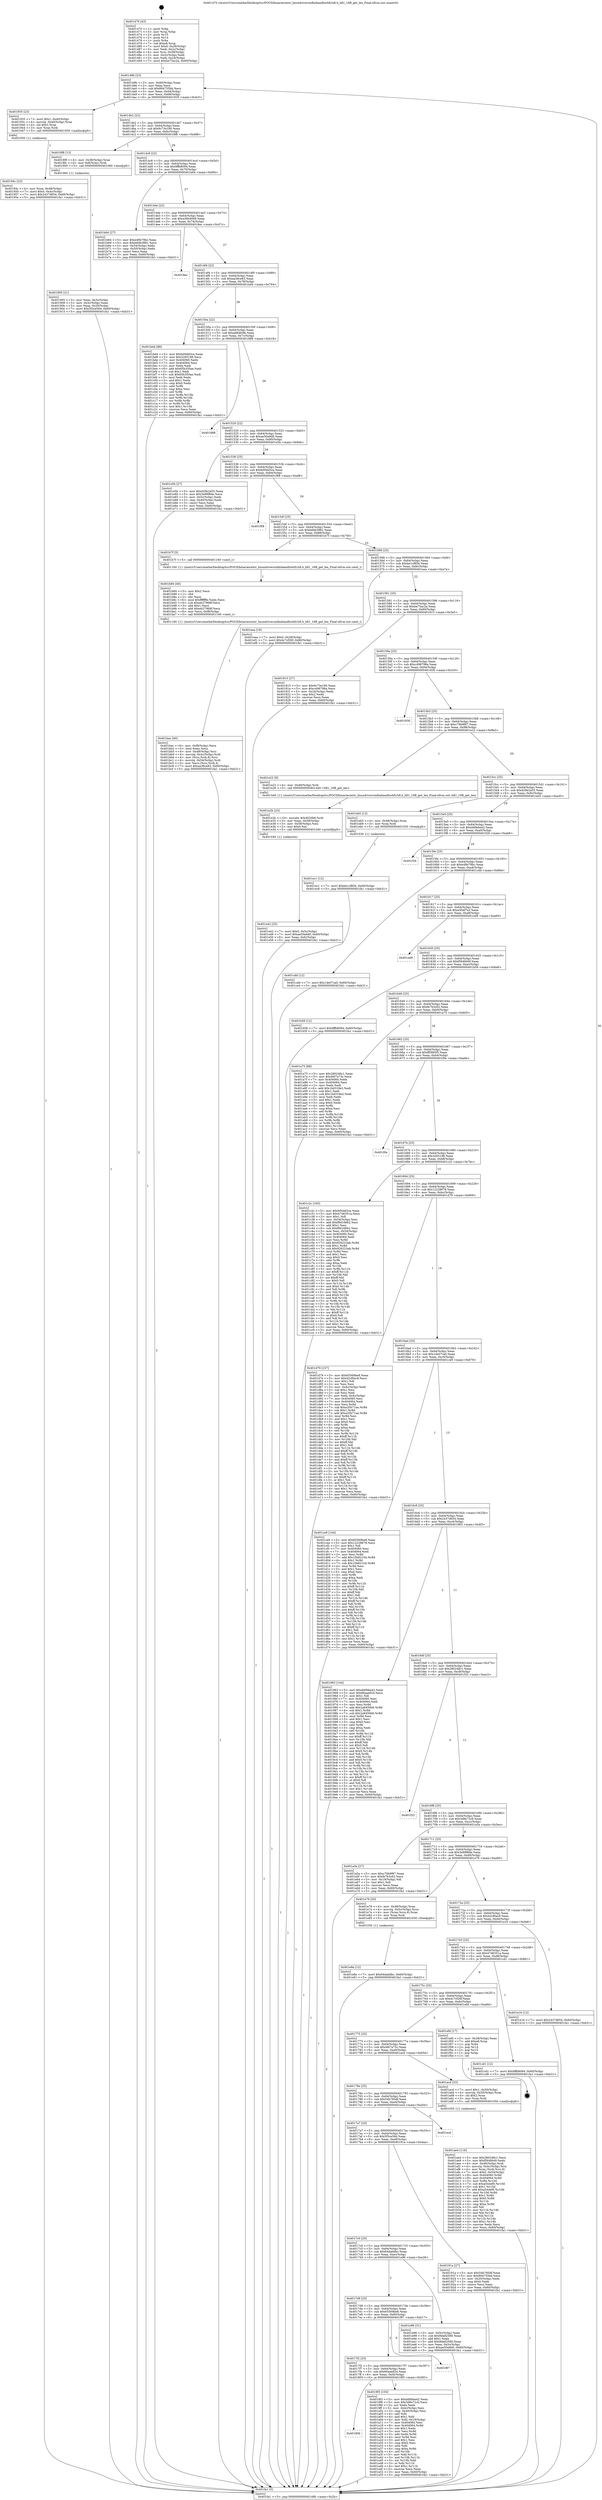 digraph "0x401470" {
  label = "0x401470 (/mnt/c/Users/mathe/Desktop/tcc/POCII/binaries/extr_linuxdriversinfinibandhwhfi1hfi.h_hfi1_16B_get_len_Final-ollvm.out::main(0))"
  labelloc = "t"
  node[shape=record]

  Entry [label="",width=0.3,height=0.3,shape=circle,fillcolor=black,style=filled]
  "0x40149b" [label="{
     0x40149b [23]\l
     | [instrs]\l
     &nbsp;&nbsp;0x40149b \<+3\>: mov -0x60(%rbp),%eax\l
     &nbsp;&nbsp;0x40149e \<+2\>: mov %eax,%ecx\l
     &nbsp;&nbsp;0x4014a0 \<+6\>: sub $0x894755bb,%ecx\l
     &nbsp;&nbsp;0x4014a6 \<+3\>: mov %eax,-0x64(%rbp)\l
     &nbsp;&nbsp;0x4014a9 \<+3\>: mov %ecx,-0x68(%rbp)\l
     &nbsp;&nbsp;0x4014ac \<+6\>: je 0000000000401935 \<main+0x4c5\>\l
  }"]
  "0x401935" [label="{
     0x401935 [23]\l
     | [instrs]\l
     &nbsp;&nbsp;0x401935 \<+7\>: movl $0x1,-0x40(%rbp)\l
     &nbsp;&nbsp;0x40193c \<+4\>: movslq -0x40(%rbp),%rax\l
     &nbsp;&nbsp;0x401940 \<+4\>: shl $0x3,%rax\l
     &nbsp;&nbsp;0x401944 \<+3\>: mov %rax,%rdi\l
     &nbsp;&nbsp;0x401947 \<+5\>: call 0000000000401050 \<malloc@plt\>\l
     | [calls]\l
     &nbsp;&nbsp;0x401050 \{1\} (unknown)\l
  }"]
  "0x4014b2" [label="{
     0x4014b2 [22]\l
     | [instrs]\l
     &nbsp;&nbsp;0x4014b2 \<+5\>: jmp 00000000004014b7 \<main+0x47\>\l
     &nbsp;&nbsp;0x4014b7 \<+3\>: mov -0x64(%rbp),%eax\l
     &nbsp;&nbsp;0x4014ba \<+5\>: sub $0x9c73e180,%eax\l
     &nbsp;&nbsp;0x4014bf \<+3\>: mov %eax,-0x6c(%rbp)\l
     &nbsp;&nbsp;0x4014c2 \<+6\>: je 00000000004018f8 \<main+0x488\>\l
  }"]
  Exit [label="",width=0.3,height=0.3,shape=circle,fillcolor=black,style=filled,peripheries=2]
  "0x4018f8" [label="{
     0x4018f8 [13]\l
     | [instrs]\l
     &nbsp;&nbsp;0x4018f8 \<+4\>: mov -0x38(%rbp),%rax\l
     &nbsp;&nbsp;0x4018fc \<+4\>: mov 0x8(%rax),%rdi\l
     &nbsp;&nbsp;0x401900 \<+5\>: call 0000000000401060 \<atoi@plt\>\l
     | [calls]\l
     &nbsp;&nbsp;0x401060 \{1\} (unknown)\l
  }"]
  "0x4014c8" [label="{
     0x4014c8 [22]\l
     | [instrs]\l
     &nbsp;&nbsp;0x4014c8 \<+5\>: jmp 00000000004014cd \<main+0x5d\>\l
     &nbsp;&nbsp;0x4014cd \<+3\>: mov -0x64(%rbp),%eax\l
     &nbsp;&nbsp;0x4014d0 \<+5\>: sub $0x9ffb8094,%eax\l
     &nbsp;&nbsp;0x4014d5 \<+3\>: mov %eax,-0x70(%rbp)\l
     &nbsp;&nbsp;0x4014d8 \<+6\>: je 0000000000401b64 \<main+0x6f4\>\l
  }"]
  "0x401ec1" [label="{
     0x401ec1 [12]\l
     | [instrs]\l
     &nbsp;&nbsp;0x401ec1 \<+7\>: movl $0xbe1cf85b,-0x60(%rbp)\l
     &nbsp;&nbsp;0x401ec8 \<+5\>: jmp 0000000000401fa1 \<main+0xb31\>\l
  }"]
  "0x401b64" [label="{
     0x401b64 [27]\l
     | [instrs]\l
     &nbsp;&nbsp;0x401b64 \<+5\>: mov $0xe49b79bc,%eax\l
     &nbsp;&nbsp;0x401b69 \<+5\>: mov $0xb84b3881,%ecx\l
     &nbsp;&nbsp;0x401b6e \<+3\>: mov -0x54(%rbp),%edx\l
     &nbsp;&nbsp;0x401b71 \<+3\>: cmp -0x50(%rbp),%edx\l
     &nbsp;&nbsp;0x401b74 \<+3\>: cmovl %ecx,%eax\l
     &nbsp;&nbsp;0x401b77 \<+3\>: mov %eax,-0x60(%rbp)\l
     &nbsp;&nbsp;0x401b7a \<+5\>: jmp 0000000000401fa1 \<main+0xb31\>\l
  }"]
  "0x4014de" [label="{
     0x4014de [22]\l
     | [instrs]\l
     &nbsp;&nbsp;0x4014de \<+5\>: jmp 00000000004014e3 \<main+0x73\>\l
     &nbsp;&nbsp;0x4014e3 \<+3\>: mov -0x64(%rbp),%eax\l
     &nbsp;&nbsp;0x4014e6 \<+5\>: sub $0xa36b4949,%eax\l
     &nbsp;&nbsp;0x4014eb \<+3\>: mov %eax,-0x74(%rbp)\l
     &nbsp;&nbsp;0x4014ee \<+6\>: je 00000000004018ec \<main+0x47c\>\l
  }"]
  "0x401e8a" [label="{
     0x401e8a [12]\l
     | [instrs]\l
     &nbsp;&nbsp;0x401e8a \<+7\>: movl $0x64daddbc,-0x60(%rbp)\l
     &nbsp;&nbsp;0x401e91 \<+5\>: jmp 0000000000401fa1 \<main+0xb31\>\l
  }"]
  "0x4018ec" [label="{
     0x4018ec\l
  }", style=dashed]
  "0x4014f4" [label="{
     0x4014f4 [22]\l
     | [instrs]\l
     &nbsp;&nbsp;0x4014f4 \<+5\>: jmp 00000000004014f9 \<main+0x89\>\l
     &nbsp;&nbsp;0x4014f9 \<+3\>: mov -0x64(%rbp),%eax\l
     &nbsp;&nbsp;0x4014fc \<+5\>: sub $0xaa38ce83,%eax\l
     &nbsp;&nbsp;0x401501 \<+3\>: mov %eax,-0x78(%rbp)\l
     &nbsp;&nbsp;0x401504 \<+6\>: je 0000000000401bd4 \<main+0x764\>\l
  }"]
  "0x401e42" [label="{
     0x401e42 [25]\l
     | [instrs]\l
     &nbsp;&nbsp;0x401e42 \<+7\>: movl $0x0,-0x5c(%rbp)\l
     &nbsp;&nbsp;0x401e49 \<+7\>: movl $0xae50a9d0,-0x60(%rbp)\l
     &nbsp;&nbsp;0x401e50 \<+6\>: mov %eax,-0xfc(%rbp)\l
     &nbsp;&nbsp;0x401e56 \<+5\>: jmp 0000000000401fa1 \<main+0xb31\>\l
  }"]
  "0x401bd4" [label="{
     0x401bd4 [88]\l
     | [instrs]\l
     &nbsp;&nbsp;0x401bd4 \<+5\>: mov $0xb00dd3ce,%eax\l
     &nbsp;&nbsp;0x401bd9 \<+5\>: mov $0x3265198,%ecx\l
     &nbsp;&nbsp;0x401bde \<+7\>: mov 0x404060,%edx\l
     &nbsp;&nbsp;0x401be5 \<+7\>: mov 0x404064,%esi\l
     &nbsp;&nbsp;0x401bec \<+2\>: mov %edx,%edi\l
     &nbsp;&nbsp;0x401bee \<+6\>: add $0x65b350ae,%edi\l
     &nbsp;&nbsp;0x401bf4 \<+3\>: sub $0x1,%edi\l
     &nbsp;&nbsp;0x401bf7 \<+6\>: sub $0x65b350ae,%edi\l
     &nbsp;&nbsp;0x401bfd \<+3\>: imul %edi,%edx\l
     &nbsp;&nbsp;0x401c00 \<+3\>: and $0x1,%edx\l
     &nbsp;&nbsp;0x401c03 \<+3\>: cmp $0x0,%edx\l
     &nbsp;&nbsp;0x401c06 \<+4\>: sete %r8b\l
     &nbsp;&nbsp;0x401c0a \<+3\>: cmp $0xa,%esi\l
     &nbsp;&nbsp;0x401c0d \<+4\>: setl %r9b\l
     &nbsp;&nbsp;0x401c11 \<+3\>: mov %r8b,%r10b\l
     &nbsp;&nbsp;0x401c14 \<+3\>: and %r9b,%r10b\l
     &nbsp;&nbsp;0x401c17 \<+3\>: xor %r9b,%r8b\l
     &nbsp;&nbsp;0x401c1a \<+3\>: or %r8b,%r10b\l
     &nbsp;&nbsp;0x401c1d \<+4\>: test $0x1,%r10b\l
     &nbsp;&nbsp;0x401c21 \<+3\>: cmovne %ecx,%eax\l
     &nbsp;&nbsp;0x401c24 \<+3\>: mov %eax,-0x60(%rbp)\l
     &nbsp;&nbsp;0x401c27 \<+5\>: jmp 0000000000401fa1 \<main+0xb31\>\l
  }"]
  "0x40150a" [label="{
     0x40150a [22]\l
     | [instrs]\l
     &nbsp;&nbsp;0x40150a \<+5\>: jmp 000000000040150f \<main+0x9f\>\l
     &nbsp;&nbsp;0x40150f \<+3\>: mov -0x64(%rbp),%eax\l
     &nbsp;&nbsp;0x401512 \<+5\>: sub $0xad84fc9b,%eax\l
     &nbsp;&nbsp;0x401517 \<+3\>: mov %eax,-0x7c(%rbp)\l
     &nbsp;&nbsp;0x40151a \<+6\>: je 0000000000401888 \<main+0x418\>\l
  }"]
  "0x401e2b" [label="{
     0x401e2b [23]\l
     | [instrs]\l
     &nbsp;&nbsp;0x401e2b \<+10\>: movabs $0x4020b6,%rdi\l
     &nbsp;&nbsp;0x401e35 \<+3\>: mov %eax,-0x58(%rbp)\l
     &nbsp;&nbsp;0x401e38 \<+3\>: mov -0x58(%rbp),%esi\l
     &nbsp;&nbsp;0x401e3b \<+2\>: mov $0x0,%al\l
     &nbsp;&nbsp;0x401e3d \<+5\>: call 0000000000401040 \<printf@plt\>\l
     | [calls]\l
     &nbsp;&nbsp;0x401040 \{1\} (unknown)\l
  }"]
  "0x401888" [label="{
     0x401888\l
  }", style=dashed]
  "0x401520" [label="{
     0x401520 [22]\l
     | [instrs]\l
     &nbsp;&nbsp;0x401520 \<+5\>: jmp 0000000000401525 \<main+0xb5\>\l
     &nbsp;&nbsp;0x401525 \<+3\>: mov -0x64(%rbp),%eax\l
     &nbsp;&nbsp;0x401528 \<+5\>: sub $0xae50a9d0,%eax\l
     &nbsp;&nbsp;0x40152d \<+3\>: mov %eax,-0x80(%rbp)\l
     &nbsp;&nbsp;0x401530 \<+6\>: je 0000000000401e5b \<main+0x9eb\>\l
  }"]
  "0x401bac" [label="{
     0x401bac [40]\l
     | [instrs]\l
     &nbsp;&nbsp;0x401bac \<+6\>: mov -0xf8(%rbp),%ecx\l
     &nbsp;&nbsp;0x401bb2 \<+3\>: imul %eax,%ecx\l
     &nbsp;&nbsp;0x401bb5 \<+4\>: mov -0x48(%rbp),%rsi\l
     &nbsp;&nbsp;0x401bb9 \<+4\>: movslq -0x4c(%rbp),%rdi\l
     &nbsp;&nbsp;0x401bbd \<+4\>: mov (%rsi,%rdi,8),%rsi\l
     &nbsp;&nbsp;0x401bc1 \<+4\>: movslq -0x54(%rbp),%rdi\l
     &nbsp;&nbsp;0x401bc5 \<+3\>: mov %ecx,(%rsi,%rdi,4)\l
     &nbsp;&nbsp;0x401bc8 \<+7\>: movl $0xaa38ce83,-0x60(%rbp)\l
     &nbsp;&nbsp;0x401bcf \<+5\>: jmp 0000000000401fa1 \<main+0xb31\>\l
  }"]
  "0x401e5b" [label="{
     0x401e5b [27]\l
     | [instrs]\l
     &nbsp;&nbsp;0x401e5b \<+5\>: mov $0xd29e2a55,%eax\l
     &nbsp;&nbsp;0x401e60 \<+5\>: mov $0x3e99f8de,%ecx\l
     &nbsp;&nbsp;0x401e65 \<+3\>: mov -0x5c(%rbp),%edx\l
     &nbsp;&nbsp;0x401e68 \<+3\>: cmp -0x40(%rbp),%edx\l
     &nbsp;&nbsp;0x401e6b \<+3\>: cmovl %ecx,%eax\l
     &nbsp;&nbsp;0x401e6e \<+3\>: mov %eax,-0x60(%rbp)\l
     &nbsp;&nbsp;0x401e71 \<+5\>: jmp 0000000000401fa1 \<main+0xb31\>\l
  }"]
  "0x401536" [label="{
     0x401536 [25]\l
     | [instrs]\l
     &nbsp;&nbsp;0x401536 \<+5\>: jmp 000000000040153b \<main+0xcb\>\l
     &nbsp;&nbsp;0x40153b \<+3\>: mov -0x64(%rbp),%eax\l
     &nbsp;&nbsp;0x40153e \<+5\>: sub $0xb00dd3ce,%eax\l
     &nbsp;&nbsp;0x401543 \<+6\>: mov %eax,-0x84(%rbp)\l
     &nbsp;&nbsp;0x401549 \<+6\>: je 0000000000401f68 \<main+0xaf8\>\l
  }"]
  "0x401b84" [label="{
     0x401b84 [40]\l
     | [instrs]\l
     &nbsp;&nbsp;0x401b84 \<+5\>: mov $0x2,%ecx\l
     &nbsp;&nbsp;0x401b89 \<+1\>: cltd\l
     &nbsp;&nbsp;0x401b8a \<+2\>: idiv %ecx\l
     &nbsp;&nbsp;0x401b8c \<+6\>: imul $0xfffffffe,%edx,%ecx\l
     &nbsp;&nbsp;0x401b92 \<+6\>: sub $0xeb27968f,%ecx\l
     &nbsp;&nbsp;0x401b98 \<+3\>: add $0x1,%ecx\l
     &nbsp;&nbsp;0x401b9b \<+6\>: add $0xeb27968f,%ecx\l
     &nbsp;&nbsp;0x401ba1 \<+6\>: mov %ecx,-0xf8(%rbp)\l
     &nbsp;&nbsp;0x401ba7 \<+5\>: call 0000000000401160 \<next_i\>\l
     | [calls]\l
     &nbsp;&nbsp;0x401160 \{1\} (/mnt/c/Users/mathe/Desktop/tcc/POCII/binaries/extr_linuxdriversinfinibandhwhfi1hfi.h_hfi1_16B_get_len_Final-ollvm.out::next_i)\l
  }"]
  "0x401f68" [label="{
     0x401f68\l
  }", style=dashed]
  "0x40154f" [label="{
     0x40154f [25]\l
     | [instrs]\l
     &nbsp;&nbsp;0x40154f \<+5\>: jmp 0000000000401554 \<main+0xe4\>\l
     &nbsp;&nbsp;0x401554 \<+3\>: mov -0x64(%rbp),%eax\l
     &nbsp;&nbsp;0x401557 \<+5\>: sub $0xb84b3881,%eax\l
     &nbsp;&nbsp;0x40155c \<+6\>: mov %eax,-0x88(%rbp)\l
     &nbsp;&nbsp;0x401562 \<+6\>: je 0000000000401b7f \<main+0x70f\>\l
  }"]
  "0x401ae4" [label="{
     0x401ae4 [116]\l
     | [instrs]\l
     &nbsp;&nbsp;0x401ae4 \<+5\>: mov $0x280248c1,%ecx\l
     &nbsp;&nbsp;0x401ae9 \<+5\>: mov $0xf564fd49,%edx\l
     &nbsp;&nbsp;0x401aee \<+4\>: mov -0x48(%rbp),%rdi\l
     &nbsp;&nbsp;0x401af2 \<+4\>: movslq -0x4c(%rbp),%rsi\l
     &nbsp;&nbsp;0x401af6 \<+4\>: mov %rax,(%rdi,%rsi,8)\l
     &nbsp;&nbsp;0x401afa \<+7\>: movl $0x0,-0x54(%rbp)\l
     &nbsp;&nbsp;0x401b01 \<+8\>: mov 0x404060,%r8d\l
     &nbsp;&nbsp;0x401b09 \<+8\>: mov 0x404064,%r9d\l
     &nbsp;&nbsp;0x401b11 \<+3\>: mov %r8d,%r10d\l
     &nbsp;&nbsp;0x401b14 \<+7\>: sub $0xa544ef0,%r10d\l
     &nbsp;&nbsp;0x401b1b \<+4\>: sub $0x1,%r10d\l
     &nbsp;&nbsp;0x401b1f \<+7\>: add $0xa544ef0,%r10d\l
     &nbsp;&nbsp;0x401b26 \<+4\>: imul %r10d,%r8d\l
     &nbsp;&nbsp;0x401b2a \<+4\>: and $0x1,%r8d\l
     &nbsp;&nbsp;0x401b2e \<+4\>: cmp $0x0,%r8d\l
     &nbsp;&nbsp;0x401b32 \<+4\>: sete %r11b\l
     &nbsp;&nbsp;0x401b36 \<+4\>: cmp $0xa,%r9d\l
     &nbsp;&nbsp;0x401b3a \<+3\>: setl %bl\l
     &nbsp;&nbsp;0x401b3d \<+3\>: mov %r11b,%r14b\l
     &nbsp;&nbsp;0x401b40 \<+3\>: and %bl,%r14b\l
     &nbsp;&nbsp;0x401b43 \<+3\>: xor %bl,%r11b\l
     &nbsp;&nbsp;0x401b46 \<+3\>: or %r11b,%r14b\l
     &nbsp;&nbsp;0x401b49 \<+4\>: test $0x1,%r14b\l
     &nbsp;&nbsp;0x401b4d \<+3\>: cmovne %edx,%ecx\l
     &nbsp;&nbsp;0x401b50 \<+3\>: mov %ecx,-0x60(%rbp)\l
     &nbsp;&nbsp;0x401b53 \<+5\>: jmp 0000000000401fa1 \<main+0xb31\>\l
  }"]
  "0x401b7f" [label="{
     0x401b7f [5]\l
     | [instrs]\l
     &nbsp;&nbsp;0x401b7f \<+5\>: call 0000000000401160 \<next_i\>\l
     | [calls]\l
     &nbsp;&nbsp;0x401160 \{1\} (/mnt/c/Users/mathe/Desktop/tcc/POCII/binaries/extr_linuxdriversinfinibandhwhfi1hfi.h_hfi1_16B_get_len_Final-ollvm.out::next_i)\l
  }"]
  "0x401568" [label="{
     0x401568 [25]\l
     | [instrs]\l
     &nbsp;&nbsp;0x401568 \<+5\>: jmp 000000000040156d \<main+0xfd\>\l
     &nbsp;&nbsp;0x40156d \<+3\>: mov -0x64(%rbp),%eax\l
     &nbsp;&nbsp;0x401570 \<+5\>: sub $0xbe1cf85b,%eax\l
     &nbsp;&nbsp;0x401575 \<+6\>: mov %eax,-0x8c(%rbp)\l
     &nbsp;&nbsp;0x40157b \<+6\>: je 0000000000401eea \<main+0xa7a\>\l
  }"]
  "0x40180b" [label="{
     0x40180b\l
  }", style=dashed]
  "0x401eea" [label="{
     0x401eea [19]\l
     | [instrs]\l
     &nbsp;&nbsp;0x401eea \<+7\>: movl $0x0,-0x28(%rbp)\l
     &nbsp;&nbsp;0x401ef1 \<+7\>: movl $0x4c7cf26f,-0x60(%rbp)\l
     &nbsp;&nbsp;0x401ef8 \<+5\>: jmp 0000000000401fa1 \<main+0xb31\>\l
  }"]
  "0x401581" [label="{
     0x401581 [25]\l
     | [instrs]\l
     &nbsp;&nbsp;0x401581 \<+5\>: jmp 0000000000401586 \<main+0x116\>\l
     &nbsp;&nbsp;0x401586 \<+3\>: mov -0x64(%rbp),%eax\l
     &nbsp;&nbsp;0x401589 \<+5\>: sub $0xbe75ac2a,%eax\l
     &nbsp;&nbsp;0x40158e \<+6\>: mov %eax,-0x90(%rbp)\l
     &nbsp;&nbsp;0x401594 \<+6\>: je 0000000000401815 \<main+0x3a5\>\l
  }"]
  "0x4019f3" [label="{
     0x4019f3 [103]\l
     | [instrs]\l
     &nbsp;&nbsp;0x4019f3 \<+5\>: mov $0xdd0bbe42,%eax\l
     &nbsp;&nbsp;0x4019f8 \<+5\>: mov $0x3d8e72cb,%ecx\l
     &nbsp;&nbsp;0x4019fd \<+2\>: xor %edx,%edx\l
     &nbsp;&nbsp;0x4019ff \<+3\>: mov -0x4c(%rbp),%esi\l
     &nbsp;&nbsp;0x401a02 \<+3\>: cmp -0x40(%rbp),%esi\l
     &nbsp;&nbsp;0x401a05 \<+4\>: setl %dil\l
     &nbsp;&nbsp;0x401a09 \<+4\>: and $0x1,%dil\l
     &nbsp;&nbsp;0x401a0d \<+4\>: mov %dil,-0x19(%rbp)\l
     &nbsp;&nbsp;0x401a11 \<+7\>: mov 0x404060,%esi\l
     &nbsp;&nbsp;0x401a18 \<+8\>: mov 0x404064,%r8d\l
     &nbsp;&nbsp;0x401a20 \<+3\>: sub $0x1,%edx\l
     &nbsp;&nbsp;0x401a23 \<+3\>: mov %esi,%r9d\l
     &nbsp;&nbsp;0x401a26 \<+3\>: add %edx,%r9d\l
     &nbsp;&nbsp;0x401a29 \<+4\>: imul %r9d,%esi\l
     &nbsp;&nbsp;0x401a2d \<+3\>: and $0x1,%esi\l
     &nbsp;&nbsp;0x401a30 \<+3\>: cmp $0x0,%esi\l
     &nbsp;&nbsp;0x401a33 \<+4\>: sete %dil\l
     &nbsp;&nbsp;0x401a37 \<+4\>: cmp $0xa,%r8d\l
     &nbsp;&nbsp;0x401a3b \<+4\>: setl %r10b\l
     &nbsp;&nbsp;0x401a3f \<+3\>: mov %dil,%r11b\l
     &nbsp;&nbsp;0x401a42 \<+3\>: and %r10b,%r11b\l
     &nbsp;&nbsp;0x401a45 \<+3\>: xor %r10b,%dil\l
     &nbsp;&nbsp;0x401a48 \<+3\>: or %dil,%r11b\l
     &nbsp;&nbsp;0x401a4b \<+4\>: test $0x1,%r11b\l
     &nbsp;&nbsp;0x401a4f \<+3\>: cmovne %ecx,%eax\l
     &nbsp;&nbsp;0x401a52 \<+3\>: mov %eax,-0x60(%rbp)\l
     &nbsp;&nbsp;0x401a55 \<+5\>: jmp 0000000000401fa1 \<main+0xb31\>\l
  }"]
  "0x401815" [label="{
     0x401815 [27]\l
     | [instrs]\l
     &nbsp;&nbsp;0x401815 \<+5\>: mov $0x9c73e180,%eax\l
     &nbsp;&nbsp;0x40181a \<+5\>: mov $0xc498798a,%ecx\l
     &nbsp;&nbsp;0x40181f \<+3\>: mov -0x24(%rbp),%edx\l
     &nbsp;&nbsp;0x401822 \<+3\>: cmp $0x2,%edx\l
     &nbsp;&nbsp;0x401825 \<+3\>: cmovne %ecx,%eax\l
     &nbsp;&nbsp;0x401828 \<+3\>: mov %eax,-0x60(%rbp)\l
     &nbsp;&nbsp;0x40182b \<+5\>: jmp 0000000000401fa1 \<main+0xb31\>\l
  }"]
  "0x40159a" [label="{
     0x40159a [25]\l
     | [instrs]\l
     &nbsp;&nbsp;0x40159a \<+5\>: jmp 000000000040159f \<main+0x12f\>\l
     &nbsp;&nbsp;0x40159f \<+3\>: mov -0x64(%rbp),%eax\l
     &nbsp;&nbsp;0x4015a2 \<+5\>: sub $0xc498798a,%eax\l
     &nbsp;&nbsp;0x4015a7 \<+6\>: mov %eax,-0x94(%rbp)\l
     &nbsp;&nbsp;0x4015ad \<+6\>: je 0000000000401830 \<main+0x3c0\>\l
  }"]
  "0x401fa1" [label="{
     0x401fa1 [5]\l
     | [instrs]\l
     &nbsp;&nbsp;0x401fa1 \<+5\>: jmp 000000000040149b \<main+0x2b\>\l
  }"]
  "0x401470" [label="{
     0x401470 [43]\l
     | [instrs]\l
     &nbsp;&nbsp;0x401470 \<+1\>: push %rbp\l
     &nbsp;&nbsp;0x401471 \<+3\>: mov %rsp,%rbp\l
     &nbsp;&nbsp;0x401474 \<+2\>: push %r15\l
     &nbsp;&nbsp;0x401476 \<+2\>: push %r14\l
     &nbsp;&nbsp;0x401478 \<+1\>: push %rbx\l
     &nbsp;&nbsp;0x401479 \<+7\>: sub $0xe8,%rsp\l
     &nbsp;&nbsp;0x401480 \<+7\>: movl $0x0,-0x28(%rbp)\l
     &nbsp;&nbsp;0x401487 \<+3\>: mov %edi,-0x2c(%rbp)\l
     &nbsp;&nbsp;0x40148a \<+4\>: mov %rsi,-0x38(%rbp)\l
     &nbsp;&nbsp;0x40148e \<+3\>: mov -0x2c(%rbp),%edi\l
     &nbsp;&nbsp;0x401491 \<+3\>: mov %edi,-0x24(%rbp)\l
     &nbsp;&nbsp;0x401494 \<+7\>: movl $0xbe75ac2a,-0x60(%rbp)\l
  }"]
  "0x401905" [label="{
     0x401905 [21]\l
     | [instrs]\l
     &nbsp;&nbsp;0x401905 \<+3\>: mov %eax,-0x3c(%rbp)\l
     &nbsp;&nbsp;0x401908 \<+3\>: mov -0x3c(%rbp),%eax\l
     &nbsp;&nbsp;0x40190b \<+3\>: mov %eax,-0x20(%rbp)\l
     &nbsp;&nbsp;0x40190e \<+7\>: movl $0x5f3ce56d,-0x60(%rbp)\l
     &nbsp;&nbsp;0x401915 \<+5\>: jmp 0000000000401fa1 \<main+0xb31\>\l
  }"]
  "0x4017f2" [label="{
     0x4017f2 [25]\l
     | [instrs]\l
     &nbsp;&nbsp;0x4017f2 \<+5\>: jmp 00000000004017f7 \<main+0x387\>\l
     &nbsp;&nbsp;0x4017f7 \<+3\>: mov -0x64(%rbp),%eax\l
     &nbsp;&nbsp;0x4017fa \<+5\>: sub $0x66aae824,%eax\l
     &nbsp;&nbsp;0x4017ff \<+6\>: mov %eax,-0xf4(%rbp)\l
     &nbsp;&nbsp;0x401805 \<+6\>: je 00000000004019f3 \<main+0x583\>\l
  }"]
  "0x401830" [label="{
     0x401830\l
  }", style=dashed]
  "0x4015b3" [label="{
     0x4015b3 [25]\l
     | [instrs]\l
     &nbsp;&nbsp;0x4015b3 \<+5\>: jmp 00000000004015b8 \<main+0x148\>\l
     &nbsp;&nbsp;0x4015b8 \<+3\>: mov -0x64(%rbp),%eax\l
     &nbsp;&nbsp;0x4015bb \<+5\>: sub $0xc76b9f67,%eax\l
     &nbsp;&nbsp;0x4015c0 \<+6\>: mov %eax,-0x98(%rbp)\l
     &nbsp;&nbsp;0x4015c6 \<+6\>: je 0000000000401e22 \<main+0x9b2\>\l
  }"]
  "0x401f87" [label="{
     0x401f87\l
  }", style=dashed]
  "0x401e22" [label="{
     0x401e22 [9]\l
     | [instrs]\l
     &nbsp;&nbsp;0x401e22 \<+4\>: mov -0x48(%rbp),%rdi\l
     &nbsp;&nbsp;0x401e26 \<+5\>: call 0000000000401440 \<hfi1_16B_get_len\>\l
     | [calls]\l
     &nbsp;&nbsp;0x401440 \{1\} (/mnt/c/Users/mathe/Desktop/tcc/POCII/binaries/extr_linuxdriversinfinibandhwhfi1hfi.h_hfi1_16B_get_len_Final-ollvm.out::hfi1_16B_get_len)\l
  }"]
  "0x4015cc" [label="{
     0x4015cc [25]\l
     | [instrs]\l
     &nbsp;&nbsp;0x4015cc \<+5\>: jmp 00000000004015d1 \<main+0x161\>\l
     &nbsp;&nbsp;0x4015d1 \<+3\>: mov -0x64(%rbp),%eax\l
     &nbsp;&nbsp;0x4015d4 \<+5\>: sub $0xd29e2a55,%eax\l
     &nbsp;&nbsp;0x4015d9 \<+6\>: mov %eax,-0x9c(%rbp)\l
     &nbsp;&nbsp;0x4015df \<+6\>: je 0000000000401eb5 \<main+0xa45\>\l
  }"]
  "0x4017d9" [label="{
     0x4017d9 [25]\l
     | [instrs]\l
     &nbsp;&nbsp;0x4017d9 \<+5\>: jmp 00000000004017de \<main+0x36e\>\l
     &nbsp;&nbsp;0x4017de \<+3\>: mov -0x64(%rbp),%eax\l
     &nbsp;&nbsp;0x4017e1 \<+5\>: sub $0x65569be8,%eax\l
     &nbsp;&nbsp;0x4017e6 \<+6\>: mov %eax,-0xf0(%rbp)\l
     &nbsp;&nbsp;0x4017ec \<+6\>: je 0000000000401f87 \<main+0xb17\>\l
  }"]
  "0x401eb5" [label="{
     0x401eb5 [12]\l
     | [instrs]\l
     &nbsp;&nbsp;0x401eb5 \<+4\>: mov -0x48(%rbp),%rax\l
     &nbsp;&nbsp;0x401eb9 \<+3\>: mov %rax,%rdi\l
     &nbsp;&nbsp;0x401ebc \<+5\>: call 0000000000401030 \<free@plt\>\l
     | [calls]\l
     &nbsp;&nbsp;0x401030 \{1\} (unknown)\l
  }"]
  "0x4015e5" [label="{
     0x4015e5 [25]\l
     | [instrs]\l
     &nbsp;&nbsp;0x4015e5 \<+5\>: jmp 00000000004015ea \<main+0x17a\>\l
     &nbsp;&nbsp;0x4015ea \<+3\>: mov -0x64(%rbp),%eax\l
     &nbsp;&nbsp;0x4015ed \<+5\>: sub $0xdd0bbe42,%eax\l
     &nbsp;&nbsp;0x4015f2 \<+6\>: mov %eax,-0xa0(%rbp)\l
     &nbsp;&nbsp;0x4015f8 \<+6\>: je 0000000000401f26 \<main+0xab6\>\l
  }"]
  "0x401e96" [label="{
     0x401e96 [31]\l
     | [instrs]\l
     &nbsp;&nbsp;0x401e96 \<+3\>: mov -0x5c(%rbp),%eax\l
     &nbsp;&nbsp;0x401e99 \<+5\>: sub $0x9da82580,%eax\l
     &nbsp;&nbsp;0x401e9e \<+3\>: add $0x1,%eax\l
     &nbsp;&nbsp;0x401ea1 \<+5\>: add $0x9da82580,%eax\l
     &nbsp;&nbsp;0x401ea6 \<+3\>: mov %eax,-0x5c(%rbp)\l
     &nbsp;&nbsp;0x401ea9 \<+7\>: movl $0xae50a9d0,-0x60(%rbp)\l
     &nbsp;&nbsp;0x401eb0 \<+5\>: jmp 0000000000401fa1 \<main+0xb31\>\l
  }"]
  "0x401f26" [label="{
     0x401f26\l
  }", style=dashed]
  "0x4015fe" [label="{
     0x4015fe [25]\l
     | [instrs]\l
     &nbsp;&nbsp;0x4015fe \<+5\>: jmp 0000000000401603 \<main+0x193\>\l
     &nbsp;&nbsp;0x401603 \<+3\>: mov -0x64(%rbp),%eax\l
     &nbsp;&nbsp;0x401606 \<+5\>: sub $0xe49b79bc,%eax\l
     &nbsp;&nbsp;0x40160b \<+6\>: mov %eax,-0xa4(%rbp)\l
     &nbsp;&nbsp;0x401611 \<+6\>: je 0000000000401cdd \<main+0x86d\>\l
  }"]
  "0x40194c" [label="{
     0x40194c [23]\l
     | [instrs]\l
     &nbsp;&nbsp;0x40194c \<+4\>: mov %rax,-0x48(%rbp)\l
     &nbsp;&nbsp;0x401950 \<+7\>: movl $0x0,-0x4c(%rbp)\l
     &nbsp;&nbsp;0x401957 \<+7\>: movl $0x2437d654,-0x60(%rbp)\l
     &nbsp;&nbsp;0x40195e \<+5\>: jmp 0000000000401fa1 \<main+0xb31\>\l
  }"]
  "0x401cdd" [label="{
     0x401cdd [12]\l
     | [instrs]\l
     &nbsp;&nbsp;0x401cdd \<+7\>: movl $0x14e07ca0,-0x60(%rbp)\l
     &nbsp;&nbsp;0x401ce4 \<+5\>: jmp 0000000000401fa1 \<main+0xb31\>\l
  }"]
  "0x401617" [label="{
     0x401617 [25]\l
     | [instrs]\l
     &nbsp;&nbsp;0x401617 \<+5\>: jmp 000000000040161c \<main+0x1ac\>\l
     &nbsp;&nbsp;0x40161c \<+3\>: mov -0x64(%rbp),%eax\l
     &nbsp;&nbsp;0x40161f \<+5\>: sub $0xe50af7a3,%eax\l
     &nbsp;&nbsp;0x401624 \<+6\>: mov %eax,-0xa8(%rbp)\l
     &nbsp;&nbsp;0x40162a \<+6\>: je 0000000000401ed9 \<main+0xa69\>\l
  }"]
  "0x4017c0" [label="{
     0x4017c0 [25]\l
     | [instrs]\l
     &nbsp;&nbsp;0x4017c0 \<+5\>: jmp 00000000004017c5 \<main+0x355\>\l
     &nbsp;&nbsp;0x4017c5 \<+3\>: mov -0x64(%rbp),%eax\l
     &nbsp;&nbsp;0x4017c8 \<+5\>: sub $0x64daddbc,%eax\l
     &nbsp;&nbsp;0x4017cd \<+6\>: mov %eax,-0xec(%rbp)\l
     &nbsp;&nbsp;0x4017d3 \<+6\>: je 0000000000401e96 \<main+0xa26\>\l
  }"]
  "0x401ed9" [label="{
     0x401ed9\l
  }", style=dashed]
  "0x401630" [label="{
     0x401630 [25]\l
     | [instrs]\l
     &nbsp;&nbsp;0x401630 \<+5\>: jmp 0000000000401635 \<main+0x1c5\>\l
     &nbsp;&nbsp;0x401635 \<+3\>: mov -0x64(%rbp),%eax\l
     &nbsp;&nbsp;0x401638 \<+5\>: sub $0xf564fd49,%eax\l
     &nbsp;&nbsp;0x40163d \<+6\>: mov %eax,-0xac(%rbp)\l
     &nbsp;&nbsp;0x401643 \<+6\>: je 0000000000401b58 \<main+0x6e8\>\l
  }"]
  "0x40191a" [label="{
     0x40191a [27]\l
     | [instrs]\l
     &nbsp;&nbsp;0x40191a \<+5\>: mov $0x54b785df,%eax\l
     &nbsp;&nbsp;0x40191f \<+5\>: mov $0x894755bb,%ecx\l
     &nbsp;&nbsp;0x401924 \<+3\>: mov -0x20(%rbp),%edx\l
     &nbsp;&nbsp;0x401927 \<+3\>: cmp $0x0,%edx\l
     &nbsp;&nbsp;0x40192a \<+3\>: cmove %ecx,%eax\l
     &nbsp;&nbsp;0x40192d \<+3\>: mov %eax,-0x60(%rbp)\l
     &nbsp;&nbsp;0x401930 \<+5\>: jmp 0000000000401fa1 \<main+0xb31\>\l
  }"]
  "0x401b58" [label="{
     0x401b58 [12]\l
     | [instrs]\l
     &nbsp;&nbsp;0x401b58 \<+7\>: movl $0x9ffb8094,-0x60(%rbp)\l
     &nbsp;&nbsp;0x401b5f \<+5\>: jmp 0000000000401fa1 \<main+0xb31\>\l
  }"]
  "0x401649" [label="{
     0x401649 [25]\l
     | [instrs]\l
     &nbsp;&nbsp;0x401649 \<+5\>: jmp 000000000040164e \<main+0x1de\>\l
     &nbsp;&nbsp;0x40164e \<+3\>: mov -0x64(%rbp),%eax\l
     &nbsp;&nbsp;0x401651 \<+5\>: sub $0xfe7b3c62,%eax\l
     &nbsp;&nbsp;0x401656 \<+6\>: mov %eax,-0xb0(%rbp)\l
     &nbsp;&nbsp;0x40165c \<+6\>: je 0000000000401a75 \<main+0x605\>\l
  }"]
  "0x4017a7" [label="{
     0x4017a7 [25]\l
     | [instrs]\l
     &nbsp;&nbsp;0x4017a7 \<+5\>: jmp 00000000004017ac \<main+0x33c\>\l
     &nbsp;&nbsp;0x4017ac \<+3\>: mov -0x64(%rbp),%eax\l
     &nbsp;&nbsp;0x4017af \<+5\>: sub $0x5f3ce56d,%eax\l
     &nbsp;&nbsp;0x4017b4 \<+6\>: mov %eax,-0xe8(%rbp)\l
     &nbsp;&nbsp;0x4017ba \<+6\>: je 000000000040191a \<main+0x4aa\>\l
  }"]
  "0x401a75" [label="{
     0x401a75 [88]\l
     | [instrs]\l
     &nbsp;&nbsp;0x401a75 \<+5\>: mov $0x280248c1,%eax\l
     &nbsp;&nbsp;0x401a7a \<+5\>: mov $0x4fd7a73c,%ecx\l
     &nbsp;&nbsp;0x401a7f \<+7\>: mov 0x404060,%edx\l
     &nbsp;&nbsp;0x401a86 \<+7\>: mov 0x404064,%esi\l
     &nbsp;&nbsp;0x401a8d \<+2\>: mov %edx,%edi\l
     &nbsp;&nbsp;0x401a8f \<+6\>: add $0x1bd318e2,%edi\l
     &nbsp;&nbsp;0x401a95 \<+3\>: sub $0x1,%edi\l
     &nbsp;&nbsp;0x401a98 \<+6\>: sub $0x1bd318e2,%edi\l
     &nbsp;&nbsp;0x401a9e \<+3\>: imul %edi,%edx\l
     &nbsp;&nbsp;0x401aa1 \<+3\>: and $0x1,%edx\l
     &nbsp;&nbsp;0x401aa4 \<+3\>: cmp $0x0,%edx\l
     &nbsp;&nbsp;0x401aa7 \<+4\>: sete %r8b\l
     &nbsp;&nbsp;0x401aab \<+3\>: cmp $0xa,%esi\l
     &nbsp;&nbsp;0x401aae \<+4\>: setl %r9b\l
     &nbsp;&nbsp;0x401ab2 \<+3\>: mov %r8b,%r10b\l
     &nbsp;&nbsp;0x401ab5 \<+3\>: and %r9b,%r10b\l
     &nbsp;&nbsp;0x401ab8 \<+3\>: xor %r9b,%r8b\l
     &nbsp;&nbsp;0x401abb \<+3\>: or %r8b,%r10b\l
     &nbsp;&nbsp;0x401abe \<+4\>: test $0x1,%r10b\l
     &nbsp;&nbsp;0x401ac2 \<+3\>: cmovne %ecx,%eax\l
     &nbsp;&nbsp;0x401ac5 \<+3\>: mov %eax,-0x60(%rbp)\l
     &nbsp;&nbsp;0x401ac8 \<+5\>: jmp 0000000000401fa1 \<main+0xb31\>\l
  }"]
  "0x401662" [label="{
     0x401662 [25]\l
     | [instrs]\l
     &nbsp;&nbsp;0x401662 \<+5\>: jmp 0000000000401667 \<main+0x1f7\>\l
     &nbsp;&nbsp;0x401667 \<+3\>: mov -0x64(%rbp),%eax\l
     &nbsp;&nbsp;0x40166a \<+5\>: sub $0xff5985f5,%eax\l
     &nbsp;&nbsp;0x40166f \<+6\>: mov %eax,-0xb4(%rbp)\l
     &nbsp;&nbsp;0x401675 \<+6\>: je 0000000000401f0e \<main+0xa9e\>\l
  }"]
  "0x401ecd" [label="{
     0x401ecd\l
  }", style=dashed]
  "0x401f0e" [label="{
     0x401f0e\l
  }", style=dashed]
  "0x40167b" [label="{
     0x40167b [25]\l
     | [instrs]\l
     &nbsp;&nbsp;0x40167b \<+5\>: jmp 0000000000401680 \<main+0x210\>\l
     &nbsp;&nbsp;0x401680 \<+3\>: mov -0x64(%rbp),%eax\l
     &nbsp;&nbsp;0x401683 \<+5\>: sub $0x3265198,%eax\l
     &nbsp;&nbsp;0x401688 \<+6\>: mov %eax,-0xb8(%rbp)\l
     &nbsp;&nbsp;0x40168e \<+6\>: je 0000000000401c2c \<main+0x7bc\>\l
  }"]
  "0x40178e" [label="{
     0x40178e [25]\l
     | [instrs]\l
     &nbsp;&nbsp;0x40178e \<+5\>: jmp 0000000000401793 \<main+0x323\>\l
     &nbsp;&nbsp;0x401793 \<+3\>: mov -0x64(%rbp),%eax\l
     &nbsp;&nbsp;0x401796 \<+5\>: sub $0x54b785df,%eax\l
     &nbsp;&nbsp;0x40179b \<+6\>: mov %eax,-0xe4(%rbp)\l
     &nbsp;&nbsp;0x4017a1 \<+6\>: je 0000000000401ecd \<main+0xa5d\>\l
  }"]
  "0x401c2c" [label="{
     0x401c2c [165]\l
     | [instrs]\l
     &nbsp;&nbsp;0x401c2c \<+5\>: mov $0xb00dd3ce,%eax\l
     &nbsp;&nbsp;0x401c31 \<+5\>: mov $0x47d6351a,%ecx\l
     &nbsp;&nbsp;0x401c36 \<+2\>: mov $0x1,%dl\l
     &nbsp;&nbsp;0x401c38 \<+3\>: mov -0x54(%rbp),%esi\l
     &nbsp;&nbsp;0x401c3b \<+6\>: add $0xf9d166b2,%esi\l
     &nbsp;&nbsp;0x401c41 \<+3\>: add $0x1,%esi\l
     &nbsp;&nbsp;0x401c44 \<+6\>: sub $0xf9d166b2,%esi\l
     &nbsp;&nbsp;0x401c4a \<+3\>: mov %esi,-0x54(%rbp)\l
     &nbsp;&nbsp;0x401c4d \<+7\>: mov 0x404060,%esi\l
     &nbsp;&nbsp;0x401c54 \<+7\>: mov 0x404064,%edi\l
     &nbsp;&nbsp;0x401c5b \<+3\>: mov %esi,%r8d\l
     &nbsp;&nbsp;0x401c5e \<+7\>: add $0x926223ab,%r8d\l
     &nbsp;&nbsp;0x401c65 \<+4\>: sub $0x1,%r8d\l
     &nbsp;&nbsp;0x401c69 \<+7\>: sub $0x926223ab,%r8d\l
     &nbsp;&nbsp;0x401c70 \<+4\>: imul %r8d,%esi\l
     &nbsp;&nbsp;0x401c74 \<+3\>: and $0x1,%esi\l
     &nbsp;&nbsp;0x401c77 \<+3\>: cmp $0x0,%esi\l
     &nbsp;&nbsp;0x401c7a \<+4\>: sete %r9b\l
     &nbsp;&nbsp;0x401c7e \<+3\>: cmp $0xa,%edi\l
     &nbsp;&nbsp;0x401c81 \<+4\>: setl %r10b\l
     &nbsp;&nbsp;0x401c85 \<+3\>: mov %r9b,%r11b\l
     &nbsp;&nbsp;0x401c88 \<+4\>: xor $0xff,%r11b\l
     &nbsp;&nbsp;0x401c8c \<+3\>: mov %r10b,%bl\l
     &nbsp;&nbsp;0x401c8f \<+3\>: xor $0xff,%bl\l
     &nbsp;&nbsp;0x401c92 \<+3\>: xor $0x0,%dl\l
     &nbsp;&nbsp;0x401c95 \<+3\>: mov %r11b,%r14b\l
     &nbsp;&nbsp;0x401c98 \<+4\>: and $0x0,%r14b\l
     &nbsp;&nbsp;0x401c9c \<+3\>: and %dl,%r9b\l
     &nbsp;&nbsp;0x401c9f \<+3\>: mov %bl,%r15b\l
     &nbsp;&nbsp;0x401ca2 \<+4\>: and $0x0,%r15b\l
     &nbsp;&nbsp;0x401ca6 \<+3\>: and %dl,%r10b\l
     &nbsp;&nbsp;0x401ca9 \<+3\>: or %r9b,%r14b\l
     &nbsp;&nbsp;0x401cac \<+3\>: or %r10b,%r15b\l
     &nbsp;&nbsp;0x401caf \<+3\>: xor %r15b,%r14b\l
     &nbsp;&nbsp;0x401cb2 \<+3\>: or %bl,%r11b\l
     &nbsp;&nbsp;0x401cb5 \<+4\>: xor $0xff,%r11b\l
     &nbsp;&nbsp;0x401cb9 \<+3\>: or $0x0,%dl\l
     &nbsp;&nbsp;0x401cbc \<+3\>: and %dl,%r11b\l
     &nbsp;&nbsp;0x401cbf \<+3\>: or %r11b,%r14b\l
     &nbsp;&nbsp;0x401cc2 \<+4\>: test $0x1,%r14b\l
     &nbsp;&nbsp;0x401cc6 \<+3\>: cmovne %ecx,%eax\l
     &nbsp;&nbsp;0x401cc9 \<+3\>: mov %eax,-0x60(%rbp)\l
     &nbsp;&nbsp;0x401ccc \<+5\>: jmp 0000000000401fa1 \<main+0xb31\>\l
  }"]
  "0x401694" [label="{
     0x401694 [25]\l
     | [instrs]\l
     &nbsp;&nbsp;0x401694 \<+5\>: jmp 0000000000401699 \<main+0x229\>\l
     &nbsp;&nbsp;0x401699 \<+3\>: mov -0x64(%rbp),%eax\l
     &nbsp;&nbsp;0x40169c \<+5\>: sub $0x12228678,%eax\l
     &nbsp;&nbsp;0x4016a1 \<+6\>: mov %eax,-0xbc(%rbp)\l
     &nbsp;&nbsp;0x4016a7 \<+6\>: je 0000000000401d79 \<main+0x909\>\l
  }"]
  "0x401acd" [label="{
     0x401acd [23]\l
     | [instrs]\l
     &nbsp;&nbsp;0x401acd \<+7\>: movl $0x1,-0x50(%rbp)\l
     &nbsp;&nbsp;0x401ad4 \<+4\>: movslq -0x50(%rbp),%rax\l
     &nbsp;&nbsp;0x401ad8 \<+4\>: shl $0x2,%rax\l
     &nbsp;&nbsp;0x401adc \<+3\>: mov %rax,%rdi\l
     &nbsp;&nbsp;0x401adf \<+5\>: call 0000000000401050 \<malloc@plt\>\l
     | [calls]\l
     &nbsp;&nbsp;0x401050 \{1\} (unknown)\l
  }"]
  "0x401d79" [label="{
     0x401d79 [157]\l
     | [instrs]\l
     &nbsp;&nbsp;0x401d79 \<+5\>: mov $0x65569be8,%eax\l
     &nbsp;&nbsp;0x401d7e \<+5\>: mov $0x42cf0ac9,%ecx\l
     &nbsp;&nbsp;0x401d83 \<+2\>: mov $0x1,%dl\l
     &nbsp;&nbsp;0x401d85 \<+2\>: xor %esi,%esi\l
     &nbsp;&nbsp;0x401d87 \<+3\>: mov -0x4c(%rbp),%edi\l
     &nbsp;&nbsp;0x401d8a \<+3\>: sub $0x1,%esi\l
     &nbsp;&nbsp;0x401d8d \<+2\>: sub %esi,%edi\l
     &nbsp;&nbsp;0x401d8f \<+3\>: mov %edi,-0x4c(%rbp)\l
     &nbsp;&nbsp;0x401d92 \<+7\>: mov 0x404060,%esi\l
     &nbsp;&nbsp;0x401d99 \<+7\>: mov 0x404064,%edi\l
     &nbsp;&nbsp;0x401da0 \<+3\>: mov %esi,%r8d\l
     &nbsp;&nbsp;0x401da3 \<+7\>: sub $0xa35b71ae,%r8d\l
     &nbsp;&nbsp;0x401daa \<+4\>: sub $0x1,%r8d\l
     &nbsp;&nbsp;0x401dae \<+7\>: add $0xa35b71ae,%r8d\l
     &nbsp;&nbsp;0x401db5 \<+4\>: imul %r8d,%esi\l
     &nbsp;&nbsp;0x401db9 \<+3\>: and $0x1,%esi\l
     &nbsp;&nbsp;0x401dbc \<+3\>: cmp $0x0,%esi\l
     &nbsp;&nbsp;0x401dbf \<+4\>: sete %r9b\l
     &nbsp;&nbsp;0x401dc3 \<+3\>: cmp $0xa,%edi\l
     &nbsp;&nbsp;0x401dc6 \<+4\>: setl %r10b\l
     &nbsp;&nbsp;0x401dca \<+3\>: mov %r9b,%r11b\l
     &nbsp;&nbsp;0x401dcd \<+4\>: xor $0xff,%r11b\l
     &nbsp;&nbsp;0x401dd1 \<+3\>: mov %r10b,%bl\l
     &nbsp;&nbsp;0x401dd4 \<+3\>: xor $0xff,%bl\l
     &nbsp;&nbsp;0x401dd7 \<+3\>: xor $0x1,%dl\l
     &nbsp;&nbsp;0x401dda \<+3\>: mov %r11b,%r14b\l
     &nbsp;&nbsp;0x401ddd \<+4\>: and $0xff,%r14b\l
     &nbsp;&nbsp;0x401de1 \<+3\>: and %dl,%r9b\l
     &nbsp;&nbsp;0x401de4 \<+3\>: mov %bl,%r15b\l
     &nbsp;&nbsp;0x401de7 \<+4\>: and $0xff,%r15b\l
     &nbsp;&nbsp;0x401deb \<+3\>: and %dl,%r10b\l
     &nbsp;&nbsp;0x401dee \<+3\>: or %r9b,%r14b\l
     &nbsp;&nbsp;0x401df1 \<+3\>: or %r10b,%r15b\l
     &nbsp;&nbsp;0x401df4 \<+3\>: xor %r15b,%r14b\l
     &nbsp;&nbsp;0x401df7 \<+3\>: or %bl,%r11b\l
     &nbsp;&nbsp;0x401dfa \<+4\>: xor $0xff,%r11b\l
     &nbsp;&nbsp;0x401dfe \<+3\>: or $0x1,%dl\l
     &nbsp;&nbsp;0x401e01 \<+3\>: and %dl,%r11b\l
     &nbsp;&nbsp;0x401e04 \<+3\>: or %r11b,%r14b\l
     &nbsp;&nbsp;0x401e07 \<+4\>: test $0x1,%r14b\l
     &nbsp;&nbsp;0x401e0b \<+3\>: cmovne %ecx,%eax\l
     &nbsp;&nbsp;0x401e0e \<+3\>: mov %eax,-0x60(%rbp)\l
     &nbsp;&nbsp;0x401e11 \<+5\>: jmp 0000000000401fa1 \<main+0xb31\>\l
  }"]
  "0x4016ad" [label="{
     0x4016ad [25]\l
     | [instrs]\l
     &nbsp;&nbsp;0x4016ad \<+5\>: jmp 00000000004016b2 \<main+0x242\>\l
     &nbsp;&nbsp;0x4016b2 \<+3\>: mov -0x64(%rbp),%eax\l
     &nbsp;&nbsp;0x4016b5 \<+5\>: sub $0x14e07ca0,%eax\l
     &nbsp;&nbsp;0x4016ba \<+6\>: mov %eax,-0xc0(%rbp)\l
     &nbsp;&nbsp;0x4016c0 \<+6\>: je 0000000000401ce9 \<main+0x879\>\l
  }"]
  "0x401775" [label="{
     0x401775 [25]\l
     | [instrs]\l
     &nbsp;&nbsp;0x401775 \<+5\>: jmp 000000000040177a \<main+0x30a\>\l
     &nbsp;&nbsp;0x40177a \<+3\>: mov -0x64(%rbp),%eax\l
     &nbsp;&nbsp;0x40177d \<+5\>: sub $0x4fd7a73c,%eax\l
     &nbsp;&nbsp;0x401782 \<+6\>: mov %eax,-0xe0(%rbp)\l
     &nbsp;&nbsp;0x401788 \<+6\>: je 0000000000401acd \<main+0x65d\>\l
  }"]
  "0x401ce9" [label="{
     0x401ce9 [144]\l
     | [instrs]\l
     &nbsp;&nbsp;0x401ce9 \<+5\>: mov $0x65569be8,%eax\l
     &nbsp;&nbsp;0x401cee \<+5\>: mov $0x12228678,%ecx\l
     &nbsp;&nbsp;0x401cf3 \<+2\>: mov $0x1,%dl\l
     &nbsp;&nbsp;0x401cf5 \<+7\>: mov 0x404060,%esi\l
     &nbsp;&nbsp;0x401cfc \<+7\>: mov 0x404064,%edi\l
     &nbsp;&nbsp;0x401d03 \<+3\>: mov %esi,%r8d\l
     &nbsp;&nbsp;0x401d06 \<+7\>: add $0x10b82104,%r8d\l
     &nbsp;&nbsp;0x401d0d \<+4\>: sub $0x1,%r8d\l
     &nbsp;&nbsp;0x401d11 \<+7\>: sub $0x10b82104,%r8d\l
     &nbsp;&nbsp;0x401d18 \<+4\>: imul %r8d,%esi\l
     &nbsp;&nbsp;0x401d1c \<+3\>: and $0x1,%esi\l
     &nbsp;&nbsp;0x401d1f \<+3\>: cmp $0x0,%esi\l
     &nbsp;&nbsp;0x401d22 \<+4\>: sete %r9b\l
     &nbsp;&nbsp;0x401d26 \<+3\>: cmp $0xa,%edi\l
     &nbsp;&nbsp;0x401d29 \<+4\>: setl %r10b\l
     &nbsp;&nbsp;0x401d2d \<+3\>: mov %r9b,%r11b\l
     &nbsp;&nbsp;0x401d30 \<+4\>: xor $0xff,%r11b\l
     &nbsp;&nbsp;0x401d34 \<+3\>: mov %r10b,%bl\l
     &nbsp;&nbsp;0x401d37 \<+3\>: xor $0xff,%bl\l
     &nbsp;&nbsp;0x401d3a \<+3\>: xor $0x1,%dl\l
     &nbsp;&nbsp;0x401d3d \<+3\>: mov %r11b,%r14b\l
     &nbsp;&nbsp;0x401d40 \<+4\>: and $0xff,%r14b\l
     &nbsp;&nbsp;0x401d44 \<+3\>: and %dl,%r9b\l
     &nbsp;&nbsp;0x401d47 \<+3\>: mov %bl,%r15b\l
     &nbsp;&nbsp;0x401d4a \<+4\>: and $0xff,%r15b\l
     &nbsp;&nbsp;0x401d4e \<+3\>: and %dl,%r10b\l
     &nbsp;&nbsp;0x401d51 \<+3\>: or %r9b,%r14b\l
     &nbsp;&nbsp;0x401d54 \<+3\>: or %r10b,%r15b\l
     &nbsp;&nbsp;0x401d57 \<+3\>: xor %r15b,%r14b\l
     &nbsp;&nbsp;0x401d5a \<+3\>: or %bl,%r11b\l
     &nbsp;&nbsp;0x401d5d \<+4\>: xor $0xff,%r11b\l
     &nbsp;&nbsp;0x401d61 \<+3\>: or $0x1,%dl\l
     &nbsp;&nbsp;0x401d64 \<+3\>: and %dl,%r11b\l
     &nbsp;&nbsp;0x401d67 \<+3\>: or %r11b,%r14b\l
     &nbsp;&nbsp;0x401d6a \<+4\>: test $0x1,%r14b\l
     &nbsp;&nbsp;0x401d6e \<+3\>: cmovne %ecx,%eax\l
     &nbsp;&nbsp;0x401d71 \<+3\>: mov %eax,-0x60(%rbp)\l
     &nbsp;&nbsp;0x401d74 \<+5\>: jmp 0000000000401fa1 \<main+0xb31\>\l
  }"]
  "0x4016c6" [label="{
     0x4016c6 [25]\l
     | [instrs]\l
     &nbsp;&nbsp;0x4016c6 \<+5\>: jmp 00000000004016cb \<main+0x25b\>\l
     &nbsp;&nbsp;0x4016cb \<+3\>: mov -0x64(%rbp),%eax\l
     &nbsp;&nbsp;0x4016ce \<+5\>: sub $0x2437d654,%eax\l
     &nbsp;&nbsp;0x4016d3 \<+6\>: mov %eax,-0xc4(%rbp)\l
     &nbsp;&nbsp;0x4016d9 \<+6\>: je 0000000000401963 \<main+0x4f3\>\l
  }"]
  "0x401efd" [label="{
     0x401efd [17]\l
     | [instrs]\l
     &nbsp;&nbsp;0x401efd \<+3\>: mov -0x28(%rbp),%eax\l
     &nbsp;&nbsp;0x401f00 \<+7\>: add $0xe8,%rsp\l
     &nbsp;&nbsp;0x401f07 \<+1\>: pop %rbx\l
     &nbsp;&nbsp;0x401f08 \<+2\>: pop %r14\l
     &nbsp;&nbsp;0x401f0a \<+2\>: pop %r15\l
     &nbsp;&nbsp;0x401f0c \<+1\>: pop %rbp\l
     &nbsp;&nbsp;0x401f0d \<+1\>: ret\l
  }"]
  "0x401963" [label="{
     0x401963 [144]\l
     | [instrs]\l
     &nbsp;&nbsp;0x401963 \<+5\>: mov $0xdd0bbe42,%eax\l
     &nbsp;&nbsp;0x401968 \<+5\>: mov $0x66aae824,%ecx\l
     &nbsp;&nbsp;0x40196d \<+2\>: mov $0x1,%dl\l
     &nbsp;&nbsp;0x40196f \<+7\>: mov 0x404060,%esi\l
     &nbsp;&nbsp;0x401976 \<+7\>: mov 0x404064,%edi\l
     &nbsp;&nbsp;0x40197d \<+3\>: mov %esi,%r8d\l
     &nbsp;&nbsp;0x401980 \<+7\>: add $0x2a8450b6,%r8d\l
     &nbsp;&nbsp;0x401987 \<+4\>: sub $0x1,%r8d\l
     &nbsp;&nbsp;0x40198b \<+7\>: sub $0x2a8450b6,%r8d\l
     &nbsp;&nbsp;0x401992 \<+4\>: imul %r8d,%esi\l
     &nbsp;&nbsp;0x401996 \<+3\>: and $0x1,%esi\l
     &nbsp;&nbsp;0x401999 \<+3\>: cmp $0x0,%esi\l
     &nbsp;&nbsp;0x40199c \<+4\>: sete %r9b\l
     &nbsp;&nbsp;0x4019a0 \<+3\>: cmp $0xa,%edi\l
     &nbsp;&nbsp;0x4019a3 \<+4\>: setl %r10b\l
     &nbsp;&nbsp;0x4019a7 \<+3\>: mov %r9b,%r11b\l
     &nbsp;&nbsp;0x4019aa \<+4\>: xor $0xff,%r11b\l
     &nbsp;&nbsp;0x4019ae \<+3\>: mov %r10b,%bl\l
     &nbsp;&nbsp;0x4019b1 \<+3\>: xor $0xff,%bl\l
     &nbsp;&nbsp;0x4019b4 \<+3\>: xor $0x0,%dl\l
     &nbsp;&nbsp;0x4019b7 \<+3\>: mov %r11b,%r14b\l
     &nbsp;&nbsp;0x4019ba \<+4\>: and $0x0,%r14b\l
     &nbsp;&nbsp;0x4019be \<+3\>: and %dl,%r9b\l
     &nbsp;&nbsp;0x4019c1 \<+3\>: mov %bl,%r15b\l
     &nbsp;&nbsp;0x4019c4 \<+4\>: and $0x0,%r15b\l
     &nbsp;&nbsp;0x4019c8 \<+3\>: and %dl,%r10b\l
     &nbsp;&nbsp;0x4019cb \<+3\>: or %r9b,%r14b\l
     &nbsp;&nbsp;0x4019ce \<+3\>: or %r10b,%r15b\l
     &nbsp;&nbsp;0x4019d1 \<+3\>: xor %r15b,%r14b\l
     &nbsp;&nbsp;0x4019d4 \<+3\>: or %bl,%r11b\l
     &nbsp;&nbsp;0x4019d7 \<+4\>: xor $0xff,%r11b\l
     &nbsp;&nbsp;0x4019db \<+3\>: or $0x0,%dl\l
     &nbsp;&nbsp;0x4019de \<+3\>: and %dl,%r11b\l
     &nbsp;&nbsp;0x4019e1 \<+3\>: or %r11b,%r14b\l
     &nbsp;&nbsp;0x4019e4 \<+4\>: test $0x1,%r14b\l
     &nbsp;&nbsp;0x4019e8 \<+3\>: cmovne %ecx,%eax\l
     &nbsp;&nbsp;0x4019eb \<+3\>: mov %eax,-0x60(%rbp)\l
     &nbsp;&nbsp;0x4019ee \<+5\>: jmp 0000000000401fa1 \<main+0xb31\>\l
  }"]
  "0x4016df" [label="{
     0x4016df [25]\l
     | [instrs]\l
     &nbsp;&nbsp;0x4016df \<+5\>: jmp 00000000004016e4 \<main+0x274\>\l
     &nbsp;&nbsp;0x4016e4 \<+3\>: mov -0x64(%rbp),%eax\l
     &nbsp;&nbsp;0x4016e7 \<+5\>: sub $0x280248c1,%eax\l
     &nbsp;&nbsp;0x4016ec \<+6\>: mov %eax,-0xc8(%rbp)\l
     &nbsp;&nbsp;0x4016f2 \<+6\>: je 0000000000401f32 \<main+0xac2\>\l
  }"]
  "0x40175c" [label="{
     0x40175c [25]\l
     | [instrs]\l
     &nbsp;&nbsp;0x40175c \<+5\>: jmp 0000000000401761 \<main+0x2f1\>\l
     &nbsp;&nbsp;0x401761 \<+3\>: mov -0x64(%rbp),%eax\l
     &nbsp;&nbsp;0x401764 \<+5\>: sub $0x4c7cf26f,%eax\l
     &nbsp;&nbsp;0x401769 \<+6\>: mov %eax,-0xdc(%rbp)\l
     &nbsp;&nbsp;0x40176f \<+6\>: je 0000000000401efd \<main+0xa8d\>\l
  }"]
  "0x401f32" [label="{
     0x401f32\l
  }", style=dashed]
  "0x4016f8" [label="{
     0x4016f8 [25]\l
     | [instrs]\l
     &nbsp;&nbsp;0x4016f8 \<+5\>: jmp 00000000004016fd \<main+0x28d\>\l
     &nbsp;&nbsp;0x4016fd \<+3\>: mov -0x64(%rbp),%eax\l
     &nbsp;&nbsp;0x401700 \<+5\>: sub $0x3d8e72cb,%eax\l
     &nbsp;&nbsp;0x401705 \<+6\>: mov %eax,-0xcc(%rbp)\l
     &nbsp;&nbsp;0x40170b \<+6\>: je 0000000000401a5a \<main+0x5ea\>\l
  }"]
  "0x401cd1" [label="{
     0x401cd1 [12]\l
     | [instrs]\l
     &nbsp;&nbsp;0x401cd1 \<+7\>: movl $0x9ffb8094,-0x60(%rbp)\l
     &nbsp;&nbsp;0x401cd8 \<+5\>: jmp 0000000000401fa1 \<main+0xb31\>\l
  }"]
  "0x401a5a" [label="{
     0x401a5a [27]\l
     | [instrs]\l
     &nbsp;&nbsp;0x401a5a \<+5\>: mov $0xc76b9f67,%eax\l
     &nbsp;&nbsp;0x401a5f \<+5\>: mov $0xfe7b3c62,%ecx\l
     &nbsp;&nbsp;0x401a64 \<+3\>: mov -0x19(%rbp),%dl\l
     &nbsp;&nbsp;0x401a67 \<+3\>: test $0x1,%dl\l
     &nbsp;&nbsp;0x401a6a \<+3\>: cmovne %ecx,%eax\l
     &nbsp;&nbsp;0x401a6d \<+3\>: mov %eax,-0x60(%rbp)\l
     &nbsp;&nbsp;0x401a70 \<+5\>: jmp 0000000000401fa1 \<main+0xb31\>\l
  }"]
  "0x401711" [label="{
     0x401711 [25]\l
     | [instrs]\l
     &nbsp;&nbsp;0x401711 \<+5\>: jmp 0000000000401716 \<main+0x2a6\>\l
     &nbsp;&nbsp;0x401716 \<+3\>: mov -0x64(%rbp),%eax\l
     &nbsp;&nbsp;0x401719 \<+5\>: sub $0x3e99f8de,%eax\l
     &nbsp;&nbsp;0x40171e \<+6\>: mov %eax,-0xd0(%rbp)\l
     &nbsp;&nbsp;0x401724 \<+6\>: je 0000000000401e76 \<main+0xa06\>\l
  }"]
  "0x401743" [label="{
     0x401743 [25]\l
     | [instrs]\l
     &nbsp;&nbsp;0x401743 \<+5\>: jmp 0000000000401748 \<main+0x2d8\>\l
     &nbsp;&nbsp;0x401748 \<+3\>: mov -0x64(%rbp),%eax\l
     &nbsp;&nbsp;0x40174b \<+5\>: sub $0x47d6351a,%eax\l
     &nbsp;&nbsp;0x401750 \<+6\>: mov %eax,-0xd8(%rbp)\l
     &nbsp;&nbsp;0x401756 \<+6\>: je 0000000000401cd1 \<main+0x861\>\l
  }"]
  "0x401e76" [label="{
     0x401e76 [20]\l
     | [instrs]\l
     &nbsp;&nbsp;0x401e76 \<+4\>: mov -0x48(%rbp),%rax\l
     &nbsp;&nbsp;0x401e7a \<+4\>: movslq -0x5c(%rbp),%rcx\l
     &nbsp;&nbsp;0x401e7e \<+4\>: mov (%rax,%rcx,8),%rax\l
     &nbsp;&nbsp;0x401e82 \<+3\>: mov %rax,%rdi\l
     &nbsp;&nbsp;0x401e85 \<+5\>: call 0000000000401030 \<free@plt\>\l
     | [calls]\l
     &nbsp;&nbsp;0x401030 \{1\} (unknown)\l
  }"]
  "0x40172a" [label="{
     0x40172a [25]\l
     | [instrs]\l
     &nbsp;&nbsp;0x40172a \<+5\>: jmp 000000000040172f \<main+0x2bf\>\l
     &nbsp;&nbsp;0x40172f \<+3\>: mov -0x64(%rbp),%eax\l
     &nbsp;&nbsp;0x401732 \<+5\>: sub $0x42cf0ac9,%eax\l
     &nbsp;&nbsp;0x401737 \<+6\>: mov %eax,-0xd4(%rbp)\l
     &nbsp;&nbsp;0x40173d \<+6\>: je 0000000000401e16 \<main+0x9a6\>\l
  }"]
  "0x401e16" [label="{
     0x401e16 [12]\l
     | [instrs]\l
     &nbsp;&nbsp;0x401e16 \<+7\>: movl $0x2437d654,-0x60(%rbp)\l
     &nbsp;&nbsp;0x401e1d \<+5\>: jmp 0000000000401fa1 \<main+0xb31\>\l
  }"]
  Entry -> "0x401470" [label=" 1"]
  "0x40149b" -> "0x401935" [label=" 1"]
  "0x40149b" -> "0x4014b2" [label=" 30"]
  "0x401efd" -> Exit [label=" 1"]
  "0x4014b2" -> "0x4018f8" [label=" 1"]
  "0x4014b2" -> "0x4014c8" [label=" 29"]
  "0x401eea" -> "0x401fa1" [label=" 1"]
  "0x4014c8" -> "0x401b64" [label=" 2"]
  "0x4014c8" -> "0x4014de" [label=" 27"]
  "0x401ec1" -> "0x401fa1" [label=" 1"]
  "0x4014de" -> "0x4018ec" [label=" 0"]
  "0x4014de" -> "0x4014f4" [label=" 27"]
  "0x401eb5" -> "0x401ec1" [label=" 1"]
  "0x4014f4" -> "0x401bd4" [label=" 1"]
  "0x4014f4" -> "0x40150a" [label=" 26"]
  "0x401e96" -> "0x401fa1" [label=" 1"]
  "0x40150a" -> "0x401888" [label=" 0"]
  "0x40150a" -> "0x401520" [label=" 26"]
  "0x401e8a" -> "0x401fa1" [label=" 1"]
  "0x401520" -> "0x401e5b" [label=" 2"]
  "0x401520" -> "0x401536" [label=" 24"]
  "0x401e76" -> "0x401e8a" [label=" 1"]
  "0x401536" -> "0x401f68" [label=" 0"]
  "0x401536" -> "0x40154f" [label=" 24"]
  "0x401e5b" -> "0x401fa1" [label=" 2"]
  "0x40154f" -> "0x401b7f" [label=" 1"]
  "0x40154f" -> "0x401568" [label=" 23"]
  "0x401e42" -> "0x401fa1" [label=" 1"]
  "0x401568" -> "0x401eea" [label=" 1"]
  "0x401568" -> "0x401581" [label=" 22"]
  "0x401e2b" -> "0x401e42" [label=" 1"]
  "0x401581" -> "0x401815" [label=" 1"]
  "0x401581" -> "0x40159a" [label=" 21"]
  "0x401815" -> "0x401fa1" [label=" 1"]
  "0x401470" -> "0x40149b" [label=" 1"]
  "0x401fa1" -> "0x40149b" [label=" 30"]
  "0x4018f8" -> "0x401905" [label=" 1"]
  "0x401905" -> "0x401fa1" [label=" 1"]
  "0x401e22" -> "0x401e2b" [label=" 1"]
  "0x40159a" -> "0x401830" [label=" 0"]
  "0x40159a" -> "0x4015b3" [label=" 21"]
  "0x401d79" -> "0x401fa1" [label=" 1"]
  "0x4015b3" -> "0x401e22" [label=" 1"]
  "0x4015b3" -> "0x4015cc" [label=" 20"]
  "0x401ce9" -> "0x401fa1" [label=" 1"]
  "0x4015cc" -> "0x401eb5" [label=" 1"]
  "0x4015cc" -> "0x4015e5" [label=" 19"]
  "0x401cd1" -> "0x401fa1" [label=" 1"]
  "0x4015e5" -> "0x401f26" [label=" 0"]
  "0x4015e5" -> "0x4015fe" [label=" 19"]
  "0x401c2c" -> "0x401fa1" [label=" 1"]
  "0x4015fe" -> "0x401cdd" [label=" 1"]
  "0x4015fe" -> "0x401617" [label=" 18"]
  "0x401bac" -> "0x401fa1" [label=" 1"]
  "0x401617" -> "0x401ed9" [label=" 0"]
  "0x401617" -> "0x401630" [label=" 18"]
  "0x401b84" -> "0x401bac" [label=" 1"]
  "0x401630" -> "0x401b58" [label=" 1"]
  "0x401630" -> "0x401649" [label=" 17"]
  "0x401b7f" -> "0x401b84" [label=" 1"]
  "0x401649" -> "0x401a75" [label=" 1"]
  "0x401649" -> "0x401662" [label=" 16"]
  "0x401b58" -> "0x401fa1" [label=" 1"]
  "0x401662" -> "0x401f0e" [label=" 0"]
  "0x401662" -> "0x40167b" [label=" 16"]
  "0x401ae4" -> "0x401fa1" [label=" 1"]
  "0x40167b" -> "0x401c2c" [label=" 1"]
  "0x40167b" -> "0x401694" [label=" 15"]
  "0x401a75" -> "0x401fa1" [label=" 1"]
  "0x401694" -> "0x401d79" [label=" 1"]
  "0x401694" -> "0x4016ad" [label=" 14"]
  "0x401a5a" -> "0x401fa1" [label=" 2"]
  "0x4016ad" -> "0x401ce9" [label=" 1"]
  "0x4016ad" -> "0x4016c6" [label=" 13"]
  "0x4017f2" -> "0x40180b" [label=" 0"]
  "0x4016c6" -> "0x401963" [label=" 2"]
  "0x4016c6" -> "0x4016df" [label=" 11"]
  "0x4017f2" -> "0x4019f3" [label=" 2"]
  "0x4016df" -> "0x401f32" [label=" 0"]
  "0x4016df" -> "0x4016f8" [label=" 11"]
  "0x4017d9" -> "0x4017f2" [label=" 2"]
  "0x4016f8" -> "0x401a5a" [label=" 2"]
  "0x4016f8" -> "0x401711" [label=" 9"]
  "0x4017d9" -> "0x401f87" [label=" 0"]
  "0x401711" -> "0x401e76" [label=" 1"]
  "0x401711" -> "0x40172a" [label=" 8"]
  "0x4017c0" -> "0x4017d9" [label=" 2"]
  "0x40172a" -> "0x401e16" [label=" 1"]
  "0x40172a" -> "0x401743" [label=" 7"]
  "0x401cdd" -> "0x401fa1" [label=" 1"]
  "0x401743" -> "0x401cd1" [label=" 1"]
  "0x401743" -> "0x40175c" [label=" 6"]
  "0x401e16" -> "0x401fa1" [label=" 1"]
  "0x40175c" -> "0x401efd" [label=" 1"]
  "0x40175c" -> "0x401775" [label=" 5"]
  "0x4019f3" -> "0x401fa1" [label=" 2"]
  "0x401775" -> "0x401acd" [label=" 1"]
  "0x401775" -> "0x40178e" [label=" 4"]
  "0x401acd" -> "0x401ae4" [label=" 1"]
  "0x40178e" -> "0x401ecd" [label=" 0"]
  "0x40178e" -> "0x4017a7" [label=" 4"]
  "0x401b64" -> "0x401fa1" [label=" 2"]
  "0x4017a7" -> "0x40191a" [label=" 1"]
  "0x4017a7" -> "0x4017c0" [label=" 3"]
  "0x40191a" -> "0x401fa1" [label=" 1"]
  "0x401935" -> "0x40194c" [label=" 1"]
  "0x40194c" -> "0x401fa1" [label=" 1"]
  "0x401963" -> "0x401fa1" [label=" 2"]
  "0x401bd4" -> "0x401fa1" [label=" 1"]
  "0x4017c0" -> "0x401e96" [label=" 1"]
}
